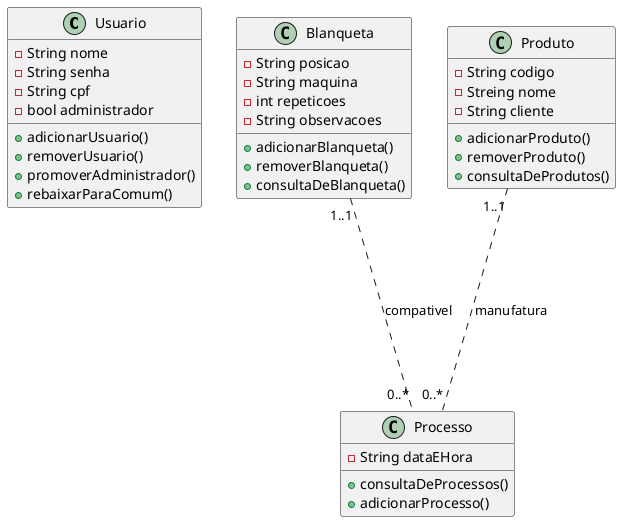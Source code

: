 @startuml
class Usuario{
    -String nome
    -String senha
    -String cpf
    -bool administrador
    +adicionarUsuario()
    +removerUsuario()
    +promoverAdministrador()
    +rebaixarParaComum()
    
}

class Blanqueta{
    -String posicao
    -String maquina
    -int repeticoes
    -String observacoes
    +adicionarBlanqueta()
    +removerBlanqueta()
    +consultaDeBlanqueta()
}
class Processo{
    -String dataEHora
    +consultaDeProcessos()
    +adicionarProcesso()
}

class Produto{
    -String codigo
    -Streing nome
    -String cliente
    +adicionarProduto()
    +removerProduto()
    +consultaDeProdutos()
}

Blanqueta "1..1" .... "0..*" Processo : compativel
Produto"1..1" .... "0..*" Processo:manufatura
@enduml